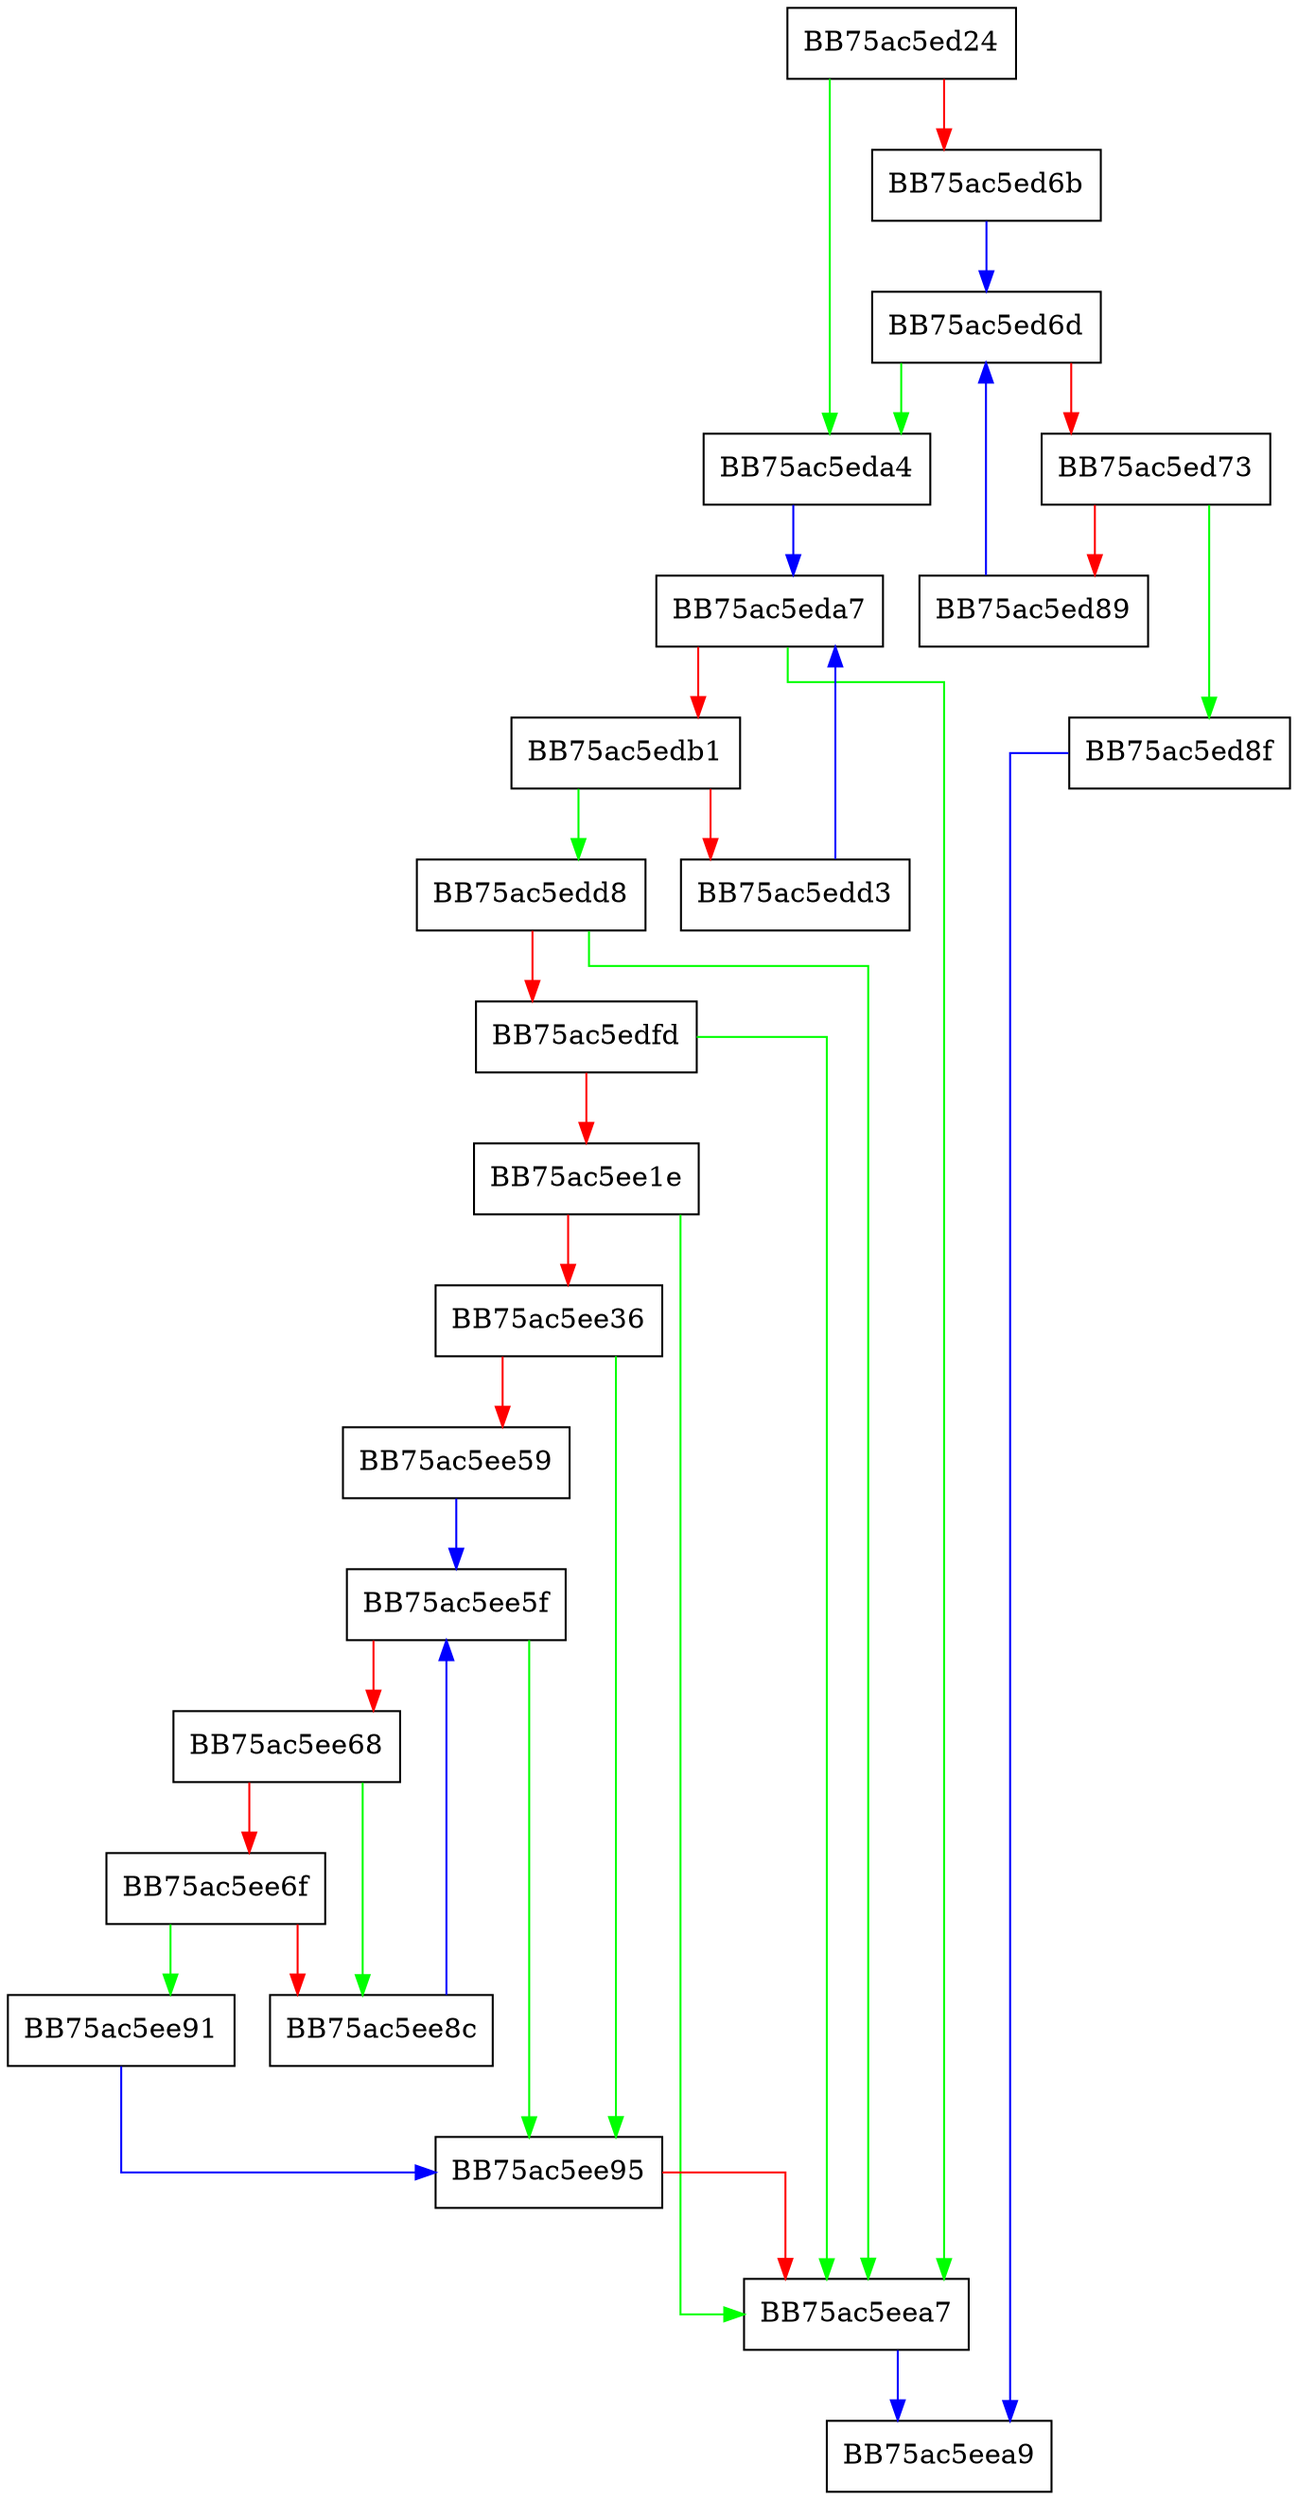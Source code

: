 digraph pklite_detectexe {
  node [shape="box"];
  graph [splines=ortho];
  BB75ac5ed24 -> BB75ac5eda4 [color="green"];
  BB75ac5ed24 -> BB75ac5ed6b [color="red"];
  BB75ac5ed6b -> BB75ac5ed6d [color="blue"];
  BB75ac5ed6d -> BB75ac5eda4 [color="green"];
  BB75ac5ed6d -> BB75ac5ed73 [color="red"];
  BB75ac5ed73 -> BB75ac5ed8f [color="green"];
  BB75ac5ed73 -> BB75ac5ed89 [color="red"];
  BB75ac5ed89 -> BB75ac5ed6d [color="blue"];
  BB75ac5ed8f -> BB75ac5eea9 [color="blue"];
  BB75ac5eda4 -> BB75ac5eda7 [color="blue"];
  BB75ac5eda7 -> BB75ac5eea7 [color="green"];
  BB75ac5eda7 -> BB75ac5edb1 [color="red"];
  BB75ac5edb1 -> BB75ac5edd8 [color="green"];
  BB75ac5edb1 -> BB75ac5edd3 [color="red"];
  BB75ac5edd3 -> BB75ac5eda7 [color="blue"];
  BB75ac5edd8 -> BB75ac5eea7 [color="green"];
  BB75ac5edd8 -> BB75ac5edfd [color="red"];
  BB75ac5edfd -> BB75ac5eea7 [color="green"];
  BB75ac5edfd -> BB75ac5ee1e [color="red"];
  BB75ac5ee1e -> BB75ac5eea7 [color="green"];
  BB75ac5ee1e -> BB75ac5ee36 [color="red"];
  BB75ac5ee36 -> BB75ac5ee95 [color="green"];
  BB75ac5ee36 -> BB75ac5ee59 [color="red"];
  BB75ac5ee59 -> BB75ac5ee5f [color="blue"];
  BB75ac5ee5f -> BB75ac5ee95 [color="green"];
  BB75ac5ee5f -> BB75ac5ee68 [color="red"];
  BB75ac5ee68 -> BB75ac5ee8c [color="green"];
  BB75ac5ee68 -> BB75ac5ee6f [color="red"];
  BB75ac5ee6f -> BB75ac5ee91 [color="green"];
  BB75ac5ee6f -> BB75ac5ee8c [color="red"];
  BB75ac5ee8c -> BB75ac5ee5f [color="blue"];
  BB75ac5ee91 -> BB75ac5ee95 [color="blue"];
  BB75ac5ee95 -> BB75ac5eea7 [color="red"];
  BB75ac5eea7 -> BB75ac5eea9 [color="blue"];
}